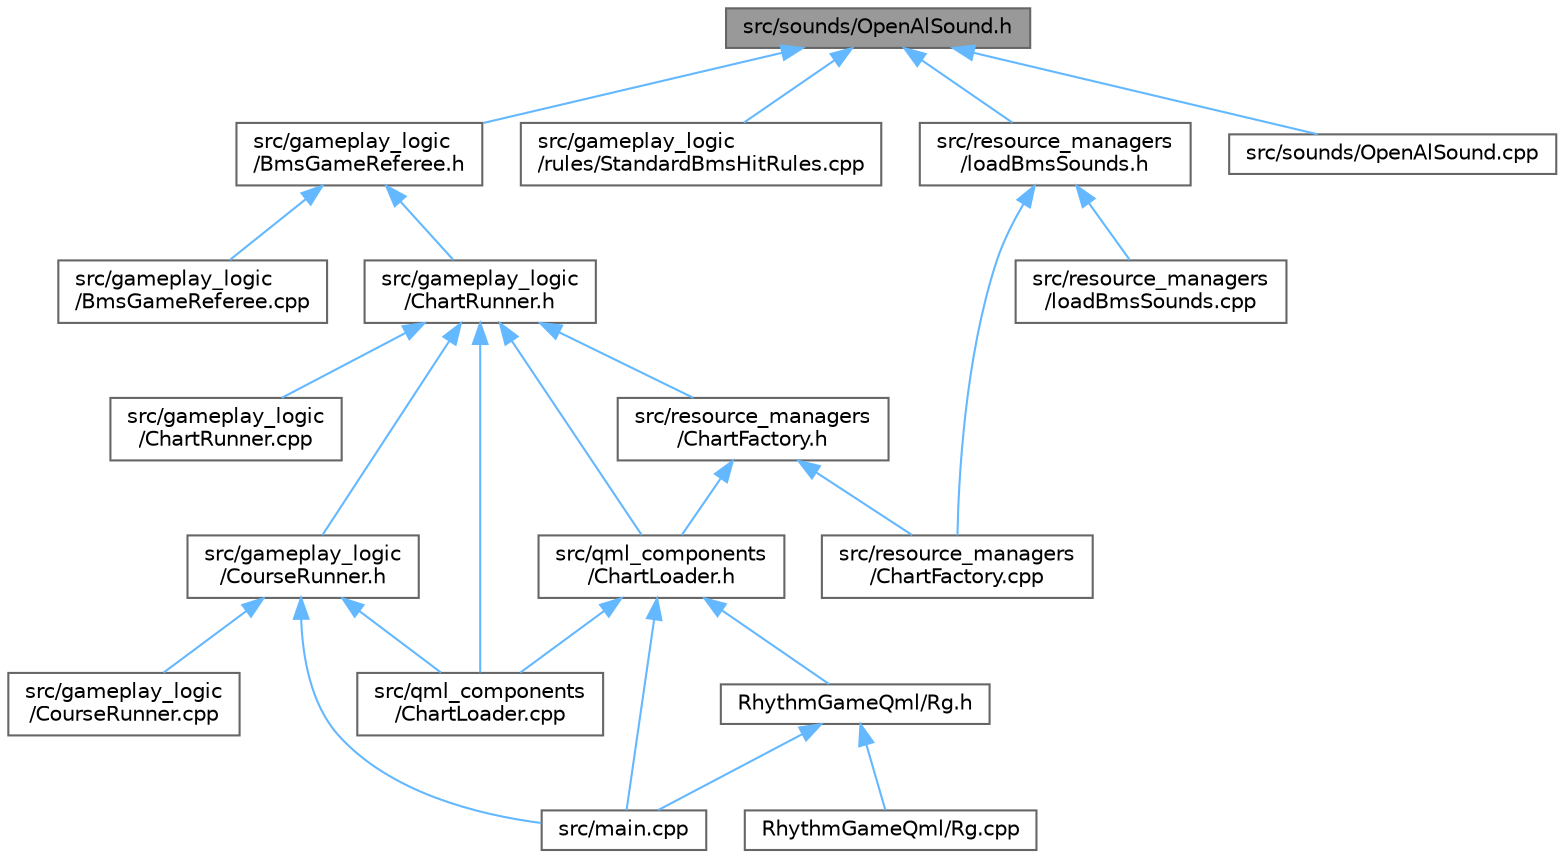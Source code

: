 digraph "src/sounds/OpenAlSound.h"
{
 // LATEX_PDF_SIZE
  bgcolor="transparent";
  edge [fontname=Helvetica,fontsize=10,labelfontname=Helvetica,labelfontsize=10];
  node [fontname=Helvetica,fontsize=10,shape=box,height=0.2,width=0.4];
  Node1 [id="Node000001",label="src/sounds/OpenAlSound.h",height=0.2,width=0.4,color="gray40", fillcolor="grey60", style="filled", fontcolor="black",tooltip=" "];
  Node1 -> Node2 [id="edge1_Node000001_Node000002",dir="back",color="steelblue1",style="solid",tooltip=" "];
  Node2 [id="Node000002",label="src/gameplay_logic\l/BmsGameReferee.h",height=0.2,width=0.4,color="grey40", fillcolor="white", style="filled",URL="$BmsGameReferee_8h.html",tooltip=" "];
  Node2 -> Node3 [id="edge2_Node000002_Node000003",dir="back",color="steelblue1",style="solid",tooltip=" "];
  Node3 [id="Node000003",label="src/gameplay_logic\l/BmsGameReferee.cpp",height=0.2,width=0.4,color="grey40", fillcolor="white", style="filled",URL="$BmsGameReferee_8cpp.html",tooltip=" "];
  Node2 -> Node4 [id="edge3_Node000002_Node000004",dir="back",color="steelblue1",style="solid",tooltip=" "];
  Node4 [id="Node000004",label="src/gameplay_logic\l/ChartRunner.h",height=0.2,width=0.4,color="grey40", fillcolor="white", style="filled",URL="$ChartRunner_8h.html",tooltip=" "];
  Node4 -> Node5 [id="edge4_Node000004_Node000005",dir="back",color="steelblue1",style="solid",tooltip=" "];
  Node5 [id="Node000005",label="src/gameplay_logic\l/ChartRunner.cpp",height=0.2,width=0.4,color="grey40", fillcolor="white", style="filled",URL="$ChartRunner_8cpp.html",tooltip=" "];
  Node4 -> Node6 [id="edge5_Node000004_Node000006",dir="back",color="steelblue1",style="solid",tooltip=" "];
  Node6 [id="Node000006",label="src/gameplay_logic\l/CourseRunner.h",height=0.2,width=0.4,color="grey40", fillcolor="white", style="filled",URL="$CourseRunner_8h.html",tooltip=" "];
  Node6 -> Node7 [id="edge6_Node000006_Node000007",dir="back",color="steelblue1",style="solid",tooltip=" "];
  Node7 [id="Node000007",label="src/gameplay_logic\l/CourseRunner.cpp",height=0.2,width=0.4,color="grey40", fillcolor="white", style="filled",URL="$CourseRunner_8cpp.html",tooltip=" "];
  Node6 -> Node8 [id="edge7_Node000006_Node000008",dir="back",color="steelblue1",style="solid",tooltip=" "];
  Node8 [id="Node000008",label="src/main.cpp",height=0.2,width=0.4,color="grey40", fillcolor="white", style="filled",URL="$main_8cpp.html",tooltip=" "];
  Node6 -> Node9 [id="edge8_Node000006_Node000009",dir="back",color="steelblue1",style="solid",tooltip=" "];
  Node9 [id="Node000009",label="src/qml_components\l/ChartLoader.cpp",height=0.2,width=0.4,color="grey40", fillcolor="white", style="filled",URL="$ChartLoader_8cpp.html",tooltip=" "];
  Node4 -> Node9 [id="edge9_Node000004_Node000009",dir="back",color="steelblue1",style="solid",tooltip=" "];
  Node4 -> Node10 [id="edge10_Node000004_Node000010",dir="back",color="steelblue1",style="solid",tooltip=" "];
  Node10 [id="Node000010",label="src/qml_components\l/ChartLoader.h",height=0.2,width=0.4,color="grey40", fillcolor="white", style="filled",URL="$ChartLoader_8h.html",tooltip=" "];
  Node10 -> Node11 [id="edge11_Node000010_Node000011",dir="back",color="steelblue1",style="solid",tooltip=" "];
  Node11 [id="Node000011",label="RhythmGameQml/Rg.h",height=0.2,width=0.4,color="grey40", fillcolor="white", style="filled",URL="$Rg_8h.html",tooltip=" "];
  Node11 -> Node12 [id="edge12_Node000011_Node000012",dir="back",color="steelblue1",style="solid",tooltip=" "];
  Node12 [id="Node000012",label="RhythmGameQml/Rg.cpp",height=0.2,width=0.4,color="grey40", fillcolor="white", style="filled",URL="$Rg_8cpp.html",tooltip=" "];
  Node11 -> Node8 [id="edge13_Node000011_Node000008",dir="back",color="steelblue1",style="solid",tooltip=" "];
  Node10 -> Node8 [id="edge14_Node000010_Node000008",dir="back",color="steelblue1",style="solid",tooltip=" "];
  Node10 -> Node9 [id="edge15_Node000010_Node000009",dir="back",color="steelblue1",style="solid",tooltip=" "];
  Node4 -> Node13 [id="edge16_Node000004_Node000013",dir="back",color="steelblue1",style="solid",tooltip=" "];
  Node13 [id="Node000013",label="src/resource_managers\l/ChartFactory.h",height=0.2,width=0.4,color="grey40", fillcolor="white", style="filled",URL="$ChartFactory_8h.html",tooltip=" "];
  Node13 -> Node10 [id="edge17_Node000013_Node000010",dir="back",color="steelblue1",style="solid",tooltip=" "];
  Node13 -> Node14 [id="edge18_Node000013_Node000014",dir="back",color="steelblue1",style="solid",tooltip=" "];
  Node14 [id="Node000014",label="src/resource_managers\l/ChartFactory.cpp",height=0.2,width=0.4,color="grey40", fillcolor="white", style="filled",URL="$ChartFactory_8cpp.html",tooltip=" "];
  Node1 -> Node15 [id="edge19_Node000001_Node000015",dir="back",color="steelblue1",style="solid",tooltip=" "];
  Node15 [id="Node000015",label="src/gameplay_logic\l/rules/StandardBmsHitRules.cpp",height=0.2,width=0.4,color="grey40", fillcolor="white", style="filled",URL="$StandardBmsHitRules_8cpp.html",tooltip=" "];
  Node1 -> Node16 [id="edge20_Node000001_Node000016",dir="back",color="steelblue1",style="solid",tooltip=" "];
  Node16 [id="Node000016",label="src/resource_managers\l/loadBmsSounds.h",height=0.2,width=0.4,color="grey40", fillcolor="white", style="filled",URL="$loadBmsSounds_8h.html",tooltip=" "];
  Node16 -> Node14 [id="edge21_Node000016_Node000014",dir="back",color="steelblue1",style="solid",tooltip=" "];
  Node16 -> Node17 [id="edge22_Node000016_Node000017",dir="back",color="steelblue1",style="solid",tooltip=" "];
  Node17 [id="Node000017",label="src/resource_managers\l/loadBmsSounds.cpp",height=0.2,width=0.4,color="grey40", fillcolor="white", style="filled",URL="$loadBmsSounds_8cpp.html",tooltip=" "];
  Node1 -> Node18 [id="edge23_Node000001_Node000018",dir="back",color="steelblue1",style="solid",tooltip=" "];
  Node18 [id="Node000018",label="src/sounds/OpenAlSound.cpp",height=0.2,width=0.4,color="grey40", fillcolor="white", style="filled",URL="$OpenAlSound_8cpp.html",tooltip=" "];
}
